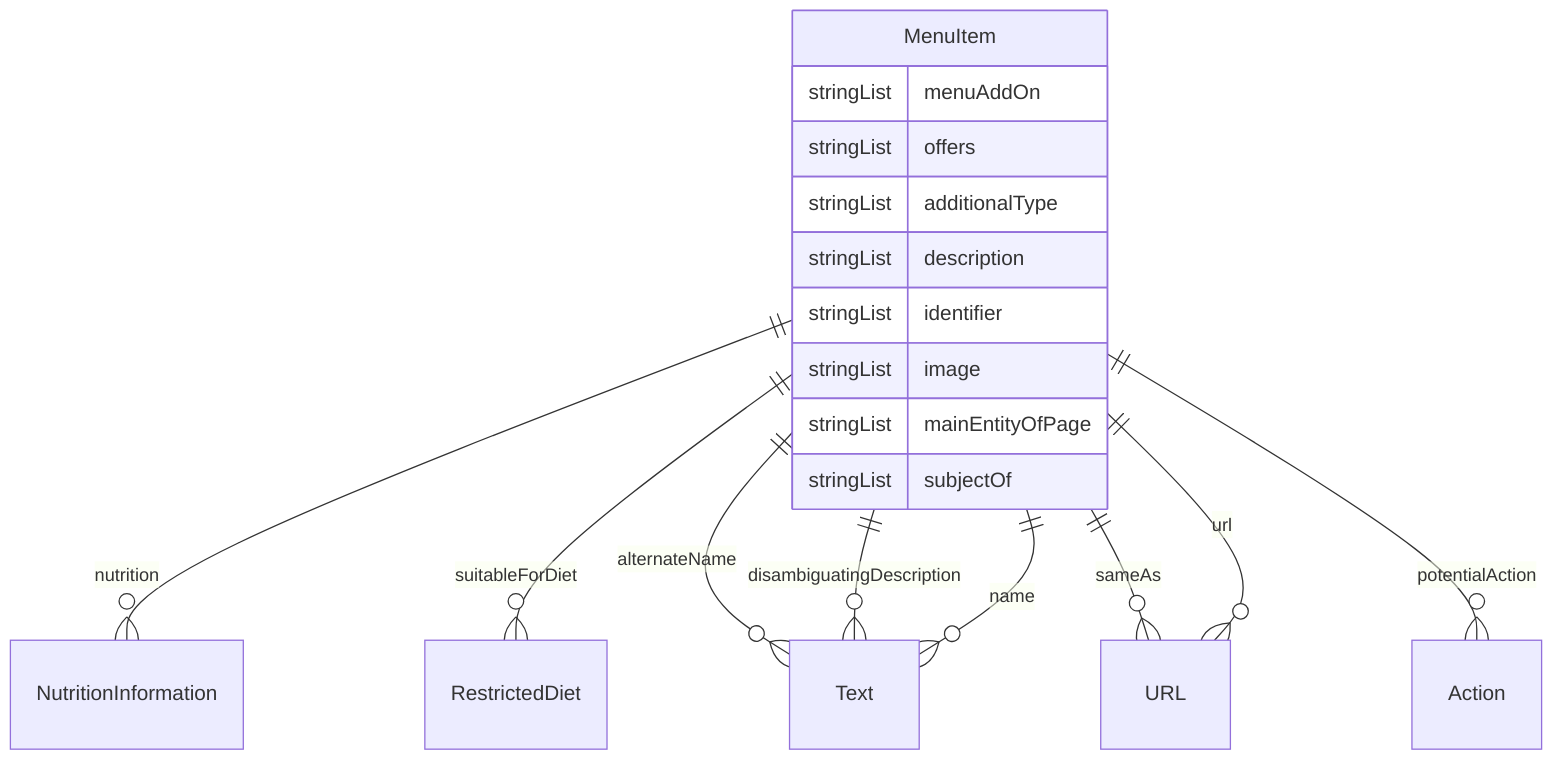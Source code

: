 erDiagram
MenuItem {
    stringList menuAddOn  
    stringList offers  
    stringList additionalType  
    stringList description  
    stringList identifier  
    stringList image  
    stringList mainEntityOfPage  
    stringList subjectOf  
}

MenuItem ||--}o NutritionInformation : "nutrition"
MenuItem ||--}o RestrictedDiet : "suitableForDiet"
MenuItem ||--}o Text : "alternateName"
MenuItem ||--}o Text : "disambiguatingDescription"
MenuItem ||--}o Text : "name"
MenuItem ||--}o URL : "sameAs"
MenuItem ||--}o Action : "potentialAction"
MenuItem ||--}o URL : "url"